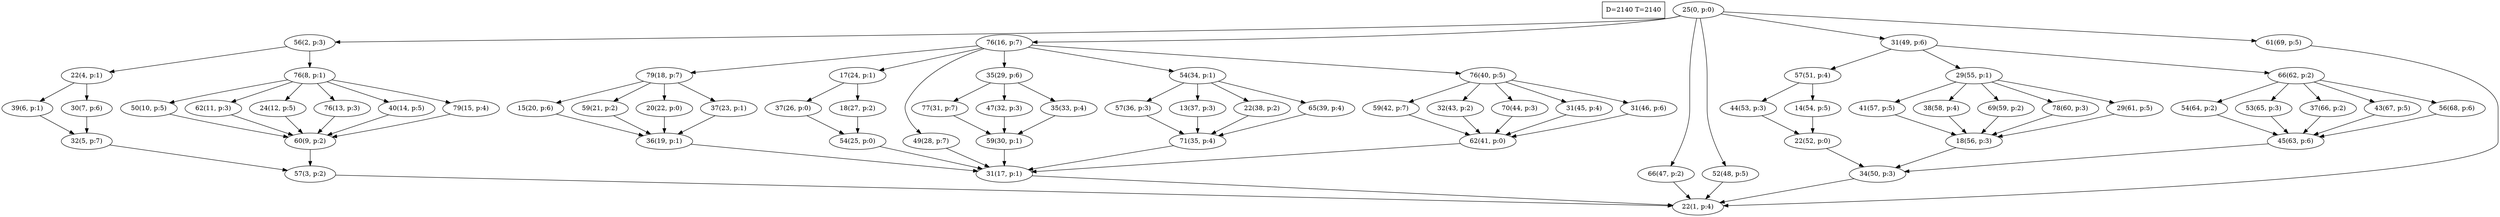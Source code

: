 digraph Task {
i [shape=box, label="D=2140 T=2140"]; 
0 [label="25(0, p:0)"];
1 [label="22(1, p:4)"];
2 [label="56(2, p:3)"];
3 [label="57(3, p:2)"];
4 [label="22(4, p:1)"];
5 [label="32(5, p:7)"];
6 [label="39(6, p:1)"];
7 [label="30(7, p:6)"];
8 [label="76(8, p:1)"];
9 [label="60(9, p:2)"];
10 [label="50(10, p:5)"];
11 [label="62(11, p:3)"];
12 [label="24(12, p:5)"];
13 [label="76(13, p:3)"];
14 [label="40(14, p:5)"];
15 [label="79(15, p:4)"];
16 [label="76(16, p:7)"];
17 [label="31(17, p:1)"];
18 [label="79(18, p:7)"];
19 [label="36(19, p:1)"];
20 [label="15(20, p:6)"];
21 [label="59(21, p:2)"];
22 [label="20(22, p:0)"];
23 [label="37(23, p:1)"];
24 [label="17(24, p:1)"];
25 [label="54(25, p:0)"];
26 [label="37(26, p:0)"];
27 [label="18(27, p:2)"];
28 [label="49(28, p:7)"];
29 [label="35(29, p:6)"];
30 [label="59(30, p:1)"];
31 [label="77(31, p:7)"];
32 [label="47(32, p:3)"];
33 [label="35(33, p:4)"];
34 [label="54(34, p:1)"];
35 [label="71(35, p:4)"];
36 [label="57(36, p:3)"];
37 [label="13(37, p:3)"];
38 [label="22(38, p:2)"];
39 [label="65(39, p:4)"];
40 [label="76(40, p:5)"];
41 [label="62(41, p:0)"];
42 [label="59(42, p:7)"];
43 [label="32(43, p:2)"];
44 [label="70(44, p:3)"];
45 [label="31(45, p:4)"];
46 [label="31(46, p:6)"];
47 [label="66(47, p:2)"];
48 [label="52(48, p:5)"];
49 [label="31(49, p:6)"];
50 [label="34(50, p:3)"];
51 [label="57(51, p:4)"];
52 [label="22(52, p:0)"];
53 [label="44(53, p:3)"];
54 [label="14(54, p:5)"];
55 [label="29(55, p:1)"];
56 [label="18(56, p:3)"];
57 [label="41(57, p:5)"];
58 [label="38(58, p:4)"];
59 [label="69(59, p:2)"];
60 [label="78(60, p:3)"];
61 [label="29(61, p:5)"];
62 [label="66(62, p:2)"];
63 [label="45(63, p:6)"];
64 [label="54(64, p:2)"];
65 [label="53(65, p:3)"];
66 [label="37(66, p:2)"];
67 [label="43(67, p:5)"];
68 [label="56(68, p:6)"];
69 [label="61(69, p:5)"];
0 -> 2;
0 -> 16;
0 -> 47;
0 -> 48;
0 -> 49;
0 -> 69;
2 -> 4;
2 -> 8;
3 -> 1;
4 -> 6;
4 -> 7;
5 -> 3;
6 -> 5;
7 -> 5;
8 -> 10;
8 -> 11;
8 -> 12;
8 -> 13;
8 -> 14;
8 -> 15;
9 -> 3;
10 -> 9;
11 -> 9;
12 -> 9;
13 -> 9;
14 -> 9;
15 -> 9;
16 -> 18;
16 -> 24;
16 -> 28;
16 -> 29;
16 -> 34;
16 -> 40;
17 -> 1;
18 -> 20;
18 -> 21;
18 -> 22;
18 -> 23;
19 -> 17;
20 -> 19;
21 -> 19;
22 -> 19;
23 -> 19;
24 -> 26;
24 -> 27;
25 -> 17;
26 -> 25;
27 -> 25;
28 -> 17;
29 -> 31;
29 -> 32;
29 -> 33;
30 -> 17;
31 -> 30;
32 -> 30;
33 -> 30;
34 -> 36;
34 -> 37;
34 -> 38;
34 -> 39;
35 -> 17;
36 -> 35;
37 -> 35;
38 -> 35;
39 -> 35;
40 -> 42;
40 -> 43;
40 -> 44;
40 -> 45;
40 -> 46;
41 -> 17;
42 -> 41;
43 -> 41;
44 -> 41;
45 -> 41;
46 -> 41;
47 -> 1;
48 -> 1;
49 -> 51;
49 -> 55;
49 -> 62;
50 -> 1;
51 -> 53;
51 -> 54;
52 -> 50;
53 -> 52;
54 -> 52;
55 -> 57;
55 -> 58;
55 -> 59;
55 -> 60;
55 -> 61;
56 -> 50;
57 -> 56;
58 -> 56;
59 -> 56;
60 -> 56;
61 -> 56;
62 -> 64;
62 -> 65;
62 -> 66;
62 -> 67;
62 -> 68;
63 -> 50;
64 -> 63;
65 -> 63;
66 -> 63;
67 -> 63;
68 -> 63;
69 -> 1;
}